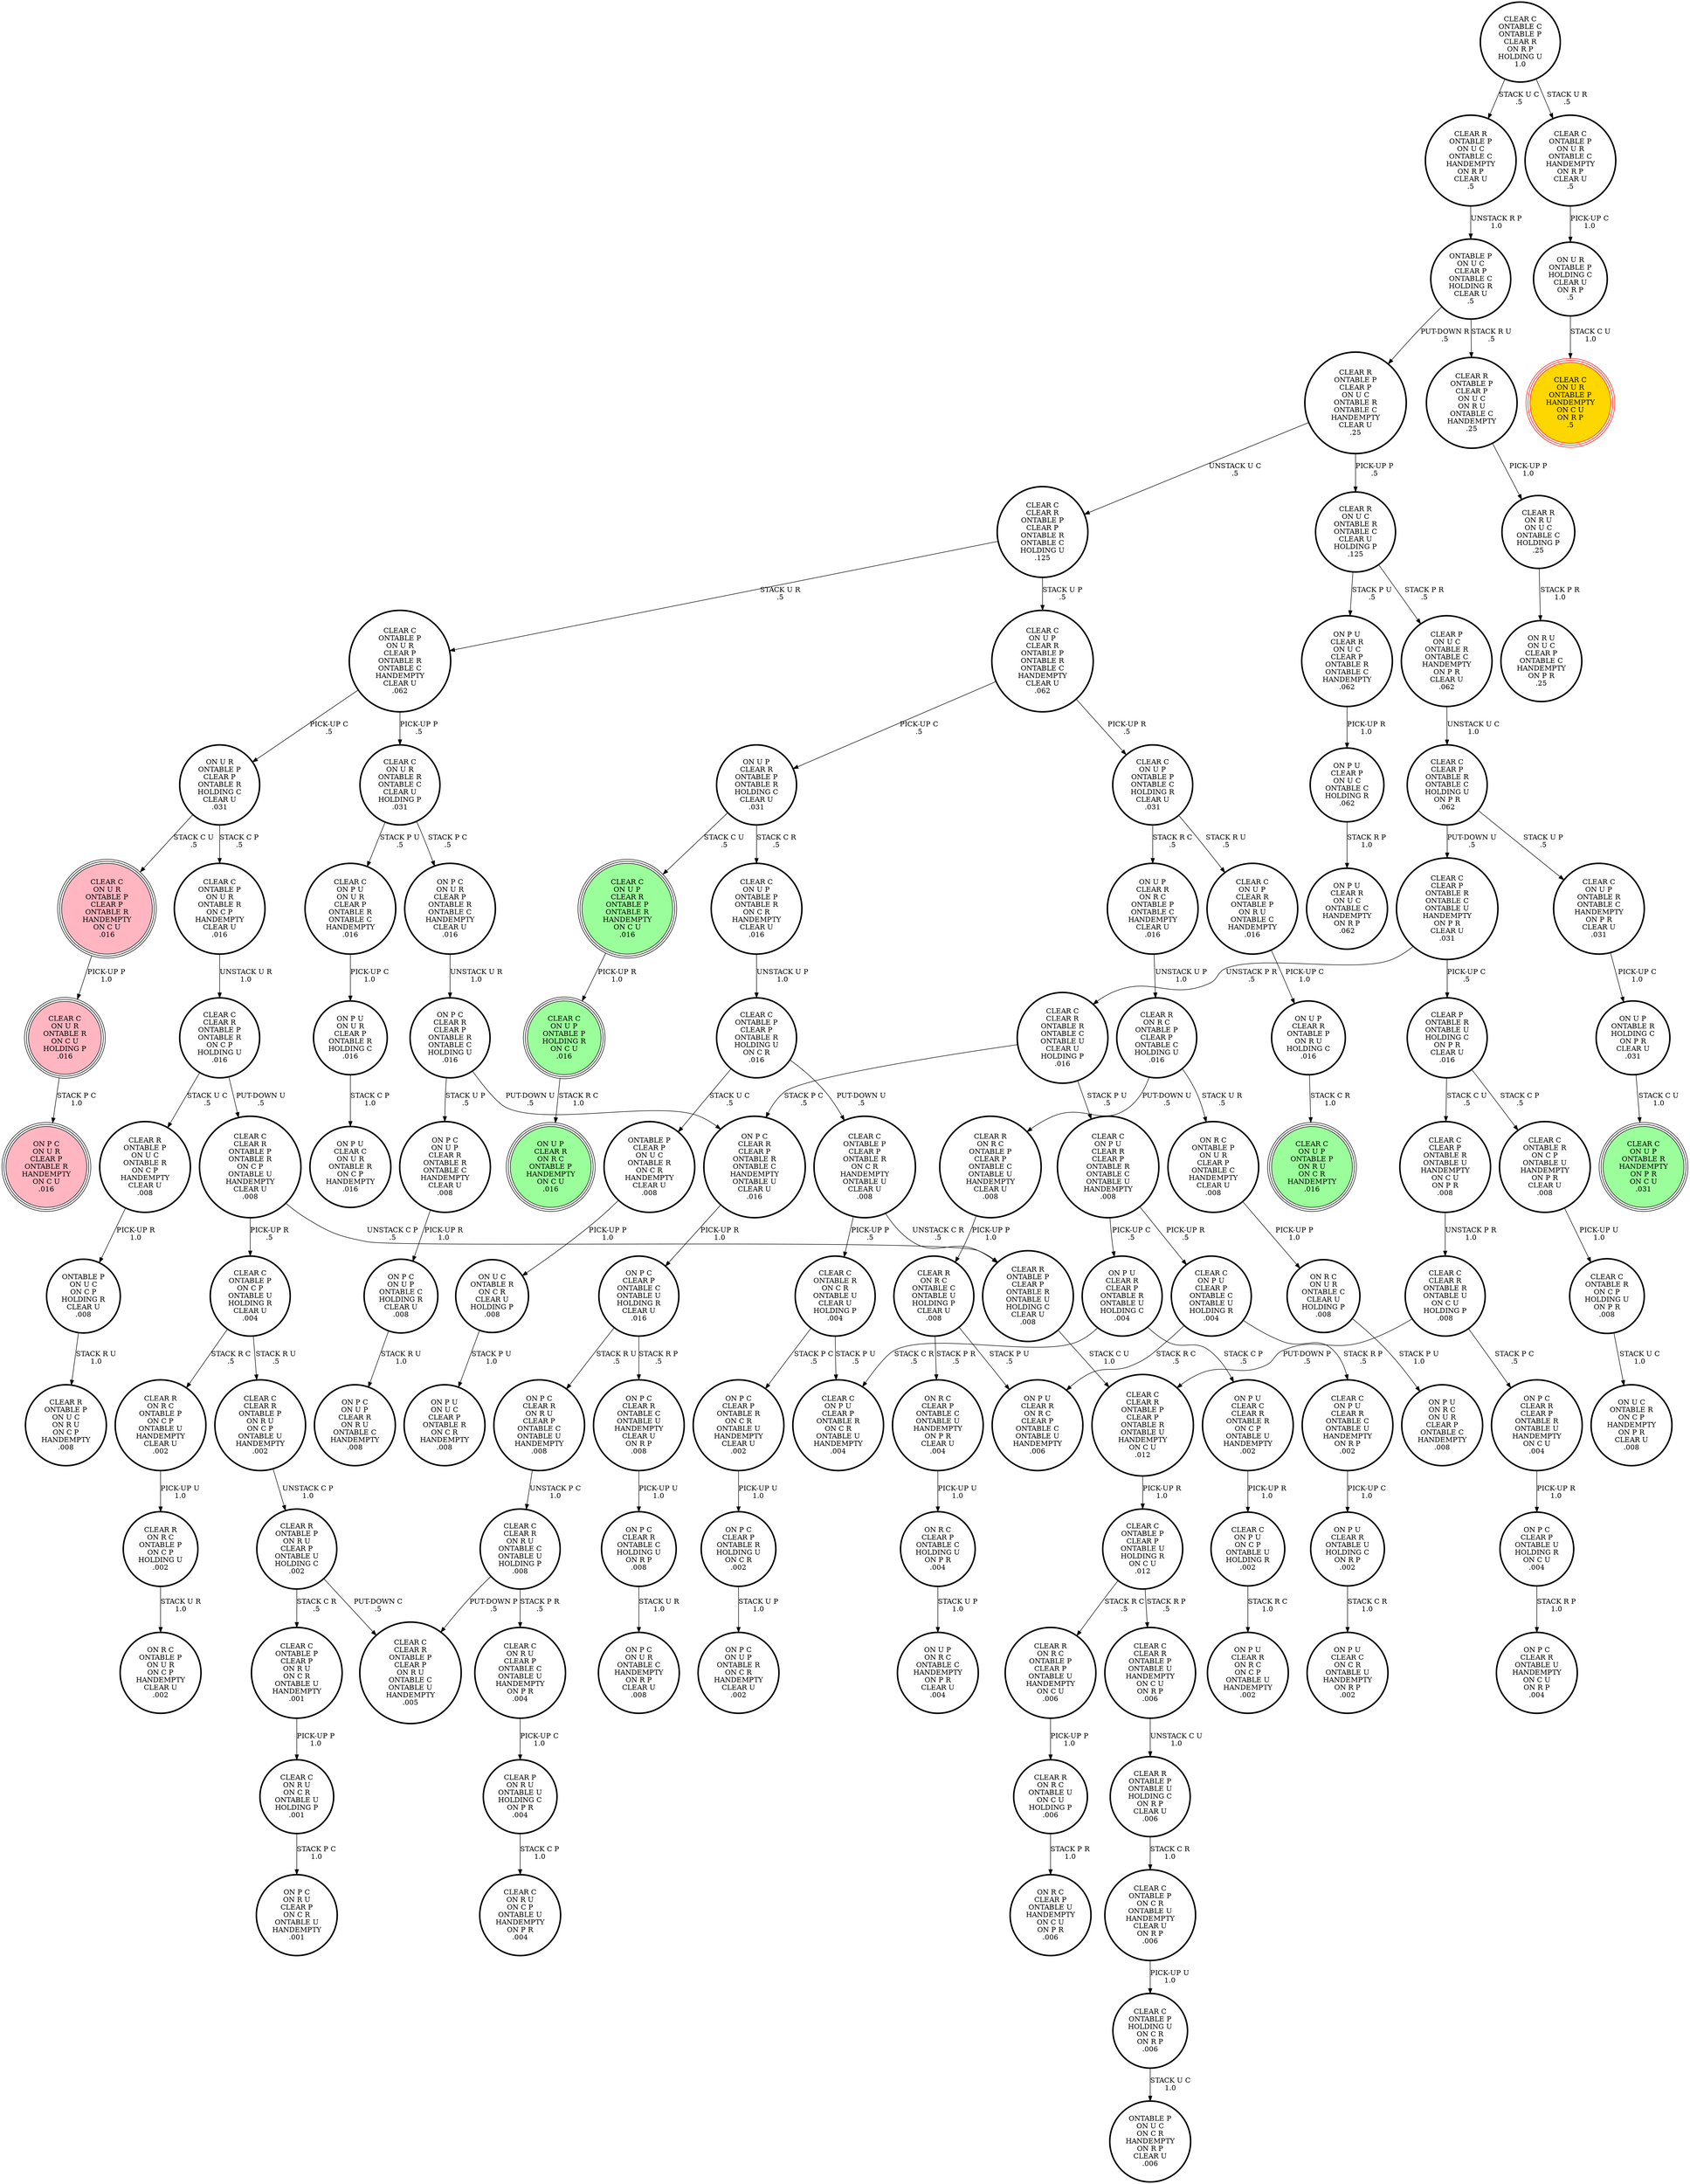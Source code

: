 digraph {
"CLEAR R\nONTABLE P\nON U C\nONTABLE C\nHANDEMPTY\nON R P\nCLEAR U\n.5\n" -> "ONTABLE P\nON U C\nCLEAR P\nONTABLE C\nHOLDING R\nCLEAR U\n.5\n"[label="UNSTACK R P\n1.0\n"];
"CLEAR R\nON U C\nONTABLE R\nONTABLE C\nCLEAR U\nHOLDING P\n.125\n" -> "CLEAR P\nON U C\nONTABLE R\nONTABLE C\nHANDEMPTY\nON P R\nCLEAR U\n.062\n"[label="STACK P R\n.5\n"];
"CLEAR R\nON U C\nONTABLE R\nONTABLE C\nCLEAR U\nHOLDING P\n.125\n" -> "ON P U\nCLEAR R\nON U C\nCLEAR P\nONTABLE R\nONTABLE C\nHANDEMPTY\n.062\n"[label="STACK P U\n.5\n"];
"CLEAR C\nON P U\nCLEAR R\nCLEAR P\nONTABLE R\nONTABLE C\nONTABLE U\nHANDEMPTY\n.008\n" -> "ON P U\nCLEAR R\nCLEAR P\nONTABLE R\nONTABLE U\nHOLDING C\n.004\n"[label="PICK-UP C\n.5\n"];
"CLEAR C\nON P U\nCLEAR R\nCLEAR P\nONTABLE R\nONTABLE C\nONTABLE U\nHANDEMPTY\n.008\n" -> "CLEAR C\nON P U\nCLEAR P\nONTABLE C\nONTABLE U\nHOLDING R\n.004\n"[label="PICK-UP R\n.5\n"];
"CLEAR C\nONTABLE C\nONTABLE P\nCLEAR R\nON R P\nHOLDING U\n1.0\n" -> "CLEAR R\nONTABLE P\nON U C\nONTABLE C\nHANDEMPTY\nON R P\nCLEAR U\n.5\n"[label="STACK U C\n.5\n"];
"CLEAR C\nONTABLE C\nONTABLE P\nCLEAR R\nON R P\nHOLDING U\n1.0\n" -> "CLEAR C\nONTABLE P\nON U R\nONTABLE C\nHANDEMPTY\nON R P\nCLEAR U\n.5\n"[label="STACK U R\n.5\n"];
"CLEAR C\nCLEAR R\nONTABLE P\nCLEAR P\nONTABLE R\nONTABLE U\nHANDEMPTY\nON C U\n.012\n" -> "CLEAR C\nONTABLE P\nCLEAR P\nONTABLE U\nHOLDING R\nON C U\n.012\n"[label="PICK-UP R\n1.0\n"];
"ON P C\nCLEAR P\nONTABLE U\nHOLDING R\nON C U\n.004\n" -> "ON P C\nCLEAR R\nONTABLE U\nHANDEMPTY\nON C U\nON R P\n.004\n"[label="STACK R P\n1.0\n"];
"CLEAR C\nCLEAR R\nONTABLE P\nON R U\nON C P\nONTABLE U\nHANDEMPTY\n.002\n" -> "CLEAR R\nONTABLE P\nON R U\nCLEAR P\nONTABLE U\nHOLDING C\n.002\n"[label="UNSTACK C P\n1.0\n"];
"CLEAR C\nCLEAR R\nONTABLE P\nONTABLE R\nON C P\nHOLDING U\n.016\n" -> "CLEAR R\nONTABLE P\nON U C\nONTABLE R\nON C P\nHANDEMPTY\nCLEAR U\n.008\n"[label="STACK U C\n.5\n"];
"CLEAR C\nCLEAR R\nONTABLE P\nONTABLE R\nON C P\nHOLDING U\n.016\n" -> "CLEAR C\nCLEAR R\nONTABLE P\nONTABLE R\nON C P\nONTABLE U\nHANDEMPTY\nCLEAR U\n.008\n"[label="PUT-DOWN U\n.5\n"];
"ON P C\nCLEAR R\nONTABLE C\nONTABLE U\nHANDEMPTY\nCLEAR U\nON R P\n.008\n" -> "ON P C\nCLEAR R\nONTABLE C\nHOLDING U\nON R P\n.008\n"[label="PICK-UP U\n1.0\n"];
"CLEAR C\nCLEAR P\nONTABLE R\nONTABLE C\nONTABLE U\nHANDEMPTY\nON P R\nCLEAR U\n.031\n" -> "CLEAR C\nCLEAR R\nONTABLE R\nONTABLE C\nONTABLE U\nCLEAR U\nHOLDING P\n.016\n"[label="UNSTACK P R\n.5\n"];
"CLEAR C\nCLEAR P\nONTABLE R\nONTABLE C\nONTABLE U\nHANDEMPTY\nON P R\nCLEAR U\n.031\n" -> "CLEAR P\nONTABLE R\nONTABLE U\nHOLDING C\nON P R\nCLEAR U\n.016\n"[label="PICK-UP C\n.5\n"];
"ON R C\nCLEAR P\nONTABLE C\nHOLDING U\nON P R\n.004\n" -> "ON U P\nON R C\nONTABLE C\nHANDEMPTY\nON P R\nCLEAR U\n.004\n"[label="STACK U P\n1.0\n"];
"CLEAR C\nONTABLE P\nCLEAR P\nONTABLE R\nON C R\nHANDEMPTY\nONTABLE U\nCLEAR U\n.008\n" -> "CLEAR C\nONTABLE R\nON C R\nONTABLE U\nCLEAR U\nHOLDING P\n.004\n"[label="PICK-UP P\n.5\n"];
"CLEAR C\nONTABLE P\nCLEAR P\nONTABLE R\nON C R\nHANDEMPTY\nONTABLE U\nCLEAR U\n.008\n" -> "CLEAR R\nONTABLE P\nCLEAR P\nONTABLE R\nONTABLE U\nHOLDING C\nCLEAR U\n.008\n"[label="UNSTACK C R\n.5\n"];
"CLEAR P\nONTABLE R\nONTABLE U\nHOLDING C\nON P R\nCLEAR U\n.016\n" -> "CLEAR C\nONTABLE R\nON C P\nONTABLE U\nHANDEMPTY\nON P R\nCLEAR U\n.008\n"[label="STACK C P\n.5\n"];
"CLEAR P\nONTABLE R\nONTABLE U\nHOLDING C\nON P R\nCLEAR U\n.016\n" -> "CLEAR C\nCLEAR P\nONTABLE R\nONTABLE U\nHANDEMPTY\nON C U\nON P R\n.008\n"[label="STACK C U\n.5\n"];
"CLEAR R\nON R U\nON U C\nONTABLE C\nHOLDING P\n.25\n" -> "ON R U\nON U C\nCLEAR P\nONTABLE C\nHANDEMPTY\nON P R\n.25\n"[label="STACK P R\n1.0\n"];
"CLEAR P\nON U C\nONTABLE R\nONTABLE C\nHANDEMPTY\nON P R\nCLEAR U\n.062\n" -> "CLEAR C\nCLEAR P\nONTABLE R\nONTABLE C\nHOLDING U\nON P R\n.062\n"[label="UNSTACK U C\n1.0\n"];
"ON P C\nON U P\nONTABLE C\nHOLDING R\nCLEAR U\n.008\n" -> "ON P C\nON U P\nCLEAR R\nON R U\nONTABLE C\nHANDEMPTY\n.008\n"[label="STACK R U\n1.0\n"];
"CLEAR R\nON R C\nONTABLE P\nON C P\nONTABLE U\nHANDEMPTY\nCLEAR U\n.002\n" -> "CLEAR R\nON R C\nONTABLE P\nON C P\nHOLDING U\n.002\n"[label="PICK-UP U\n1.0\n"];
"CLEAR C\nCLEAR R\nONTABLE R\nONTABLE C\nONTABLE U\nCLEAR U\nHOLDING P\n.016\n" -> "CLEAR C\nON P U\nCLEAR R\nCLEAR P\nONTABLE R\nONTABLE C\nONTABLE U\nHANDEMPTY\n.008\n"[label="STACK P U\n.5\n"];
"CLEAR C\nCLEAR R\nONTABLE R\nONTABLE C\nONTABLE U\nCLEAR U\nHOLDING P\n.016\n" -> "ON P C\nCLEAR R\nCLEAR P\nONTABLE R\nONTABLE C\nHANDEMPTY\nONTABLE U\nCLEAR U\n.016\n"[label="STACK P C\n.5\n"];
"ON U P\nCLEAR R\nONTABLE P\nON R U\nHOLDING C\n.016\n" -> "CLEAR C\nON U P\nONTABLE P\nON R U\nON C R\nHANDEMPTY\n.016\n"[label="STACK C R\n1.0\n"];
"CLEAR C\nON R U\nCLEAR P\nONTABLE C\nONTABLE U\nHANDEMPTY\nON P R\n.004\n" -> "CLEAR P\nON R U\nONTABLE U\nHOLDING C\nON P R\n.004\n"[label="PICK-UP C\n1.0\n"];
"CLEAR C\nCLEAR R\nONTABLE P\nONTABLE R\nON C P\nONTABLE U\nHANDEMPTY\nCLEAR U\n.008\n" -> "CLEAR R\nONTABLE P\nCLEAR P\nONTABLE R\nONTABLE U\nHOLDING C\nCLEAR U\n.008\n"[label="UNSTACK C P\n.5\n"];
"CLEAR C\nCLEAR R\nONTABLE P\nONTABLE R\nON C P\nONTABLE U\nHANDEMPTY\nCLEAR U\n.008\n" -> "CLEAR C\nONTABLE P\nON C P\nONTABLE U\nHOLDING R\nCLEAR U\n.004\n"[label="PICK-UP R\n.5\n"];
"CLEAR C\nON R U\nON C R\nONTABLE U\nHOLDING P\n.001\n" -> "ON P C\nON R U\nCLEAR P\nON C R\nONTABLE U\nHANDEMPTY\n.001\n"[label="STACK P C\n1.0\n"];
"CLEAR C\nON U P\nCLEAR R\nONTABLE P\nON R U\nONTABLE C\nHANDEMPTY\n.016\n" -> "ON U P\nCLEAR R\nONTABLE P\nON R U\nHOLDING C\n.016\n"[label="PICK-UP C\n1.0\n"];
"CLEAR R\nON R C\nONTABLE P\nON C P\nHOLDING U\n.002\n" -> "ON R C\nONTABLE P\nON U R\nON C P\nHANDEMPTY\nCLEAR U\n.002\n"[label="STACK U R\n1.0\n"];
"CLEAR C\nONTABLE P\nON U R\nONTABLE C\nHANDEMPTY\nON R P\nCLEAR U\n.5\n" -> "ON U R\nONTABLE P\nHOLDING C\nCLEAR U\nON R P\n.5\n"[label="PICK-UP C\n1.0\n"];
"CLEAR C\nCLEAR P\nONTABLE R\nONTABLE U\nHANDEMPTY\nON C U\nON P R\n.008\n" -> "CLEAR C\nCLEAR R\nONTABLE R\nONTABLE U\nON C U\nHOLDING P\n.008\n"[label="UNSTACK P R\n1.0\n"];
"ON P C\nCLEAR P\nONTABLE C\nONTABLE U\nHOLDING R\nCLEAR U\n.016\n" -> "ON P C\nCLEAR R\nON R U\nCLEAR P\nONTABLE C\nONTABLE U\nHANDEMPTY\n.008\n"[label="STACK R U\n.5\n"];
"ON P C\nCLEAR P\nONTABLE C\nONTABLE U\nHOLDING R\nCLEAR U\n.016\n" -> "ON P C\nCLEAR R\nONTABLE C\nONTABLE U\nHANDEMPTY\nCLEAR U\nON R P\n.008\n"[label="STACK R P\n.5\n"];
"ON U P\nCLEAR R\nON R C\nONTABLE P\nONTABLE C\nHANDEMPTY\nCLEAR U\n.016\n" -> "CLEAR R\nON R C\nONTABLE P\nCLEAR P\nONTABLE C\nHOLDING U\n.016\n"[label="UNSTACK U P\n1.0\n"];
"CLEAR R\nON R C\nONTABLE U\nON C U\nHOLDING P\n.006\n" -> "ON R C\nCLEAR P\nONTABLE U\nHANDEMPTY\nON C U\nON P R\n.006\n"[label="STACK P R\n1.0\n"];
"ON U P\nCLEAR R\nONTABLE P\nONTABLE R\nHOLDING C\nCLEAR U\n.031\n" -> "CLEAR C\nON U P\nONTABLE P\nONTABLE R\nON C R\nHANDEMPTY\nCLEAR U\n.016\n"[label="STACK C R\n.5\n"];
"ON U P\nCLEAR R\nONTABLE P\nONTABLE R\nHOLDING C\nCLEAR U\n.031\n" -> "CLEAR C\nON U P\nCLEAR R\nONTABLE P\nONTABLE R\nHANDEMPTY\nON C U\n.016\n"[label="STACK C U\n.5\n"];
"CLEAR C\nONTABLE P\nON C P\nONTABLE U\nHOLDING R\nCLEAR U\n.004\n" -> "CLEAR C\nCLEAR R\nONTABLE P\nON R U\nON C P\nONTABLE U\nHANDEMPTY\n.002\n"[label="STACK R U\n.5\n"];
"CLEAR C\nONTABLE P\nON C P\nONTABLE U\nHOLDING R\nCLEAR U\n.004\n" -> "CLEAR R\nON R C\nONTABLE P\nON C P\nONTABLE U\nHANDEMPTY\nCLEAR U\n.002\n"[label="STACK R C\n.5\n"];
"ON P C\nCLEAR P\nONTABLE R\nHOLDING U\nON C R\n.002\n" -> "ON P C\nON U P\nONTABLE R\nON C R\nHANDEMPTY\nCLEAR U\n.002\n"[label="STACK U P\n1.0\n"];
"CLEAR C\nON U P\nCLEAR R\nONTABLE P\nONTABLE R\nONTABLE C\nHANDEMPTY\nCLEAR U\n.062\n" -> "CLEAR C\nON U P\nONTABLE P\nONTABLE C\nHOLDING R\nCLEAR U\n.031\n"[label="PICK-UP R\n.5\n"];
"CLEAR C\nON U P\nCLEAR R\nONTABLE P\nONTABLE R\nONTABLE C\nHANDEMPTY\nCLEAR U\n.062\n" -> "ON U P\nCLEAR R\nONTABLE P\nONTABLE R\nHOLDING C\nCLEAR U\n.031\n"[label="PICK-UP C\n.5\n"];
"ON U R\nONTABLE P\nCLEAR P\nONTABLE R\nHOLDING C\nCLEAR U\n.031\n" -> "CLEAR C\nON U R\nONTABLE P\nCLEAR P\nONTABLE R\nHANDEMPTY\nON C U\n.016\n"[label="STACK C U\n.5\n"];
"ON U R\nONTABLE P\nCLEAR P\nONTABLE R\nHOLDING C\nCLEAR U\n.031\n" -> "CLEAR C\nONTABLE P\nON U R\nONTABLE R\nON C P\nHANDEMPTY\nCLEAR U\n.016\n"[label="STACK C P\n.5\n"];
"ON R C\nCLEAR P\nONTABLE C\nONTABLE U\nHANDEMPTY\nON P R\nCLEAR U\n.004\n" -> "ON R C\nCLEAR P\nONTABLE C\nHOLDING U\nON P R\n.004\n"[label="PICK-UP U\n1.0\n"];
"CLEAR C\nCLEAR R\nONTABLE P\nONTABLE U\nHANDEMPTY\nON C U\nON R P\n.006\n" -> "CLEAR R\nONTABLE P\nONTABLE U\nHOLDING C\nON R P\nCLEAR U\n.006\n"[label="UNSTACK C U\n1.0\n"];
"CLEAR C\nON P U\nON C P\nONTABLE U\nHOLDING R\n.002\n" -> "ON P U\nCLEAR R\nON R C\nON C P\nONTABLE U\nHANDEMPTY\n.002\n"[label="STACK R C\n1.0\n"];
"ON P U\nCLEAR C\nCLEAR R\nONTABLE R\nON C P\nONTABLE U\nHANDEMPTY\n.002\n" -> "CLEAR C\nON P U\nON C P\nONTABLE U\nHOLDING R\n.002\n"[label="PICK-UP R\n1.0\n"];
"CLEAR C\nONTABLE R\nON C P\nHOLDING U\nON P R\n.008\n" -> "ON U C\nONTABLE R\nON C P\nHANDEMPTY\nON P R\nCLEAR U\n.008\n"[label="STACK U C\n1.0\n"];
"ONTABLE P\nON U C\nCLEAR P\nONTABLE C\nHOLDING R\nCLEAR U\n.5\n" -> "CLEAR R\nONTABLE P\nCLEAR P\nON U C\nONTABLE R\nONTABLE C\nHANDEMPTY\nCLEAR U\n.25\n"[label="PUT-DOWN R\n.5\n"];
"ONTABLE P\nON U C\nCLEAR P\nONTABLE C\nHOLDING R\nCLEAR U\n.5\n" -> "CLEAR R\nONTABLE P\nCLEAR P\nON U C\nON R U\nONTABLE C\nHANDEMPTY\n.25\n"[label="STACK R U\n.5\n"];
"CLEAR C\nONTABLE R\nON C R\nONTABLE U\nCLEAR U\nHOLDING P\n.004\n" -> "CLEAR C\nON P U\nCLEAR P\nONTABLE R\nON C R\nONTABLE U\nHANDEMPTY\n.004\n"[label="STACK P U\n.5\n"];
"CLEAR C\nONTABLE R\nON C R\nONTABLE U\nCLEAR U\nHOLDING P\n.004\n" -> "ON P C\nCLEAR P\nONTABLE R\nON C R\nONTABLE U\nHANDEMPTY\nCLEAR U\n.002\n"[label="STACK P C\n.5\n"];
"CLEAR R\nON R C\nONTABLE P\nCLEAR P\nONTABLE C\nONTABLE U\nHANDEMPTY\nCLEAR U\n.008\n" -> "CLEAR R\nON R C\nONTABLE C\nONTABLE U\nHOLDING P\nCLEAR U\n.008\n"[label="PICK-UP P\n1.0\n"];
"CLEAR R\nONTABLE P\nCLEAR P\nON U C\nONTABLE R\nONTABLE C\nHANDEMPTY\nCLEAR U\n.25\n" -> "CLEAR R\nON U C\nONTABLE R\nONTABLE C\nCLEAR U\nHOLDING P\n.125\n"[label="PICK-UP P\n.5\n"];
"CLEAR R\nONTABLE P\nCLEAR P\nON U C\nONTABLE R\nONTABLE C\nHANDEMPTY\nCLEAR U\n.25\n" -> "CLEAR C\nCLEAR R\nONTABLE P\nCLEAR P\nONTABLE R\nONTABLE C\nHOLDING U\n.125\n"[label="UNSTACK U C\n.5\n"];
"ON P C\nON U R\nCLEAR P\nONTABLE R\nONTABLE C\nHANDEMPTY\nCLEAR U\n.016\n" -> "ON P C\nCLEAR R\nCLEAR P\nONTABLE R\nONTABLE C\nHOLDING U\n.016\n"[label="UNSTACK U R\n1.0\n"];
"CLEAR C\nON U P\nONTABLE P\nHOLDING R\nON C U\n.016\n" -> "ON U P\nCLEAR R\nON R C\nONTABLE P\nHANDEMPTY\nON C U\n.016\n"[label="STACK R C\n1.0\n"];
"CLEAR C\nON U P\nONTABLE P\nONTABLE C\nHOLDING R\nCLEAR U\n.031\n" -> "CLEAR C\nON U P\nCLEAR R\nONTABLE P\nON R U\nONTABLE C\nHANDEMPTY\n.016\n"[label="STACK R U\n.5\n"];
"CLEAR C\nON U P\nONTABLE P\nONTABLE C\nHOLDING R\nCLEAR U\n.031\n" -> "ON U P\nCLEAR R\nON R C\nONTABLE P\nONTABLE C\nHANDEMPTY\nCLEAR U\n.016\n"[label="STACK R C\n.5\n"];
"CLEAR C\nON U R\nONTABLE R\nONTABLE C\nCLEAR U\nHOLDING P\n.031\n" -> "CLEAR C\nON P U\nON U R\nCLEAR P\nONTABLE R\nONTABLE C\nHANDEMPTY\n.016\n"[label="STACK P U\n.5\n"];
"CLEAR C\nON U R\nONTABLE R\nONTABLE C\nCLEAR U\nHOLDING P\n.031\n" -> "ON P C\nON U R\nCLEAR P\nONTABLE R\nONTABLE C\nHANDEMPTY\nCLEAR U\n.016\n"[label="STACK P C\n.5\n"];
"ON P U\nCLEAR R\nONTABLE U\nHOLDING C\nON R P\n.002\n" -> "ON P U\nCLEAR C\nON C R\nONTABLE U\nHANDEMPTY\nON R P\n.002\n"[label="STACK C R\n1.0\n"];
"CLEAR C\nCLEAR R\nONTABLE R\nONTABLE U\nON C U\nHOLDING P\n.008\n" -> "CLEAR C\nCLEAR R\nONTABLE P\nCLEAR P\nONTABLE R\nONTABLE U\nHANDEMPTY\nON C U\n.012\n"[label="PUT-DOWN P\n.5\n"];
"CLEAR C\nCLEAR R\nONTABLE R\nONTABLE U\nON C U\nHOLDING P\n.008\n" -> "ON P C\nCLEAR R\nCLEAR P\nONTABLE R\nONTABLE U\nHANDEMPTY\nON C U\n.004\n"[label="STACK P C\n.5\n"];
"ON P C\nCLEAR R\nONTABLE C\nHOLDING U\nON R P\n.008\n" -> "ON P C\nON U R\nONTABLE C\nHANDEMPTY\nON R P\nCLEAR U\n.008\n"[label="STACK U R\n1.0\n"];
"CLEAR C\nONTABLE P\nHOLDING U\nON C R\nON R P\n.006\n" -> "ONTABLE P\nON U C\nON C R\nHANDEMPTY\nON R P\nCLEAR U\n.006\n"[label="STACK U C\n1.0\n"];
"CLEAR R\nONTABLE P\nCLEAR P\nONTABLE R\nONTABLE U\nHOLDING C\nCLEAR U\n.008\n" -> "CLEAR C\nCLEAR R\nONTABLE P\nCLEAR P\nONTABLE R\nONTABLE U\nHANDEMPTY\nON C U\n.012\n"[label="STACK C U\n1.0\n"];
"CLEAR C\nONTABLE P\nON U R\nONTABLE R\nON C P\nHANDEMPTY\nCLEAR U\n.016\n" -> "CLEAR C\nCLEAR R\nONTABLE P\nONTABLE R\nON C P\nHOLDING U\n.016\n"[label="UNSTACK U R\n1.0\n"];
"CLEAR C\nONTABLE R\nON C P\nONTABLE U\nHANDEMPTY\nON P R\nCLEAR U\n.008\n" -> "CLEAR C\nONTABLE R\nON C P\nHOLDING U\nON P R\n.008\n"[label="PICK-UP U\n1.0\n"];
"CLEAR C\nONTABLE P\nCLEAR P\nONTABLE R\nHOLDING U\nON C R\n.016\n" -> "ONTABLE P\nCLEAR P\nON U C\nONTABLE R\nON C R\nHANDEMPTY\nCLEAR U\n.008\n"[label="STACK U C\n.5\n"];
"CLEAR C\nONTABLE P\nCLEAR P\nONTABLE R\nHOLDING U\nON C R\n.016\n" -> "CLEAR C\nONTABLE P\nCLEAR P\nONTABLE R\nON C R\nHANDEMPTY\nONTABLE U\nCLEAR U\n.008\n"[label="PUT-DOWN U\n.5\n"];
"ON R C\nONTABLE P\nON U R\nCLEAR P\nONTABLE C\nHANDEMPTY\nCLEAR U\n.008\n" -> "ON R C\nON U R\nONTABLE C\nCLEAR U\nHOLDING P\n.008\n"[label="PICK-UP P\n1.0\n"];
"CLEAR R\nON R C\nONTABLE P\nCLEAR P\nONTABLE C\nHOLDING U\n.016\n" -> "CLEAR R\nON R C\nONTABLE P\nCLEAR P\nONTABLE C\nONTABLE U\nHANDEMPTY\nCLEAR U\n.008\n"[label="PUT-DOWN U\n.5\n"];
"CLEAR R\nON R C\nONTABLE P\nCLEAR P\nONTABLE C\nHOLDING U\n.016\n" -> "ON R C\nONTABLE P\nON U R\nCLEAR P\nONTABLE C\nHANDEMPTY\nCLEAR U\n.008\n"[label="STACK U R\n.5\n"];
"CLEAR P\nON R U\nONTABLE U\nHOLDING C\nON P R\n.004\n" -> "CLEAR C\nON R U\nON C P\nONTABLE U\nHANDEMPTY\nON P R\n.004\n"[label="STACK C P\n1.0\n"];
"CLEAR C\nCLEAR R\nONTABLE P\nCLEAR P\nONTABLE R\nONTABLE C\nHOLDING U\n.125\n" -> "CLEAR C\nONTABLE P\nON U R\nCLEAR P\nONTABLE R\nONTABLE C\nHANDEMPTY\nCLEAR U\n.062\n"[label="STACK U R\n.5\n"];
"CLEAR C\nCLEAR R\nONTABLE P\nCLEAR P\nONTABLE R\nONTABLE C\nHOLDING U\n.125\n" -> "CLEAR C\nON U P\nCLEAR R\nONTABLE P\nONTABLE R\nONTABLE C\nHANDEMPTY\nCLEAR U\n.062\n"[label="STACK U P\n.5\n"];
"CLEAR C\nCLEAR P\nONTABLE R\nONTABLE C\nHOLDING U\nON P R\n.062\n" -> "CLEAR C\nCLEAR P\nONTABLE R\nONTABLE C\nONTABLE U\nHANDEMPTY\nON P R\nCLEAR U\n.031\n"[label="PUT-DOWN U\n.5\n"];
"CLEAR C\nCLEAR P\nONTABLE R\nONTABLE C\nHOLDING U\nON P R\n.062\n" -> "CLEAR C\nON U P\nONTABLE R\nONTABLE C\nHANDEMPTY\nON P R\nCLEAR U\n.031\n"[label="STACK U P\n.5\n"];
"ON P U\nON U R\nCLEAR P\nONTABLE R\nHOLDING C\n.016\n" -> "ON P U\nCLEAR C\nON U R\nONTABLE R\nON C P\nHANDEMPTY\n.016\n"[label="STACK C P\n1.0\n"];
"CLEAR C\nON U P\nONTABLE P\nONTABLE R\nON C R\nHANDEMPTY\nCLEAR U\n.016\n" -> "CLEAR C\nONTABLE P\nCLEAR P\nONTABLE R\nHOLDING U\nON C R\n.016\n"[label="UNSTACK U P\n1.0\n"];
"ON P U\nCLEAR P\nON U C\nONTABLE C\nHOLDING R\n.062\n" -> "ON P U\nCLEAR R\nON U C\nONTABLE C\nHANDEMPTY\nON R P\n.062\n"[label="STACK R P\n1.0\n"];
"CLEAR C\nON P U\nON U R\nCLEAR P\nONTABLE R\nONTABLE C\nHANDEMPTY\n.016\n" -> "ON P U\nON U R\nCLEAR P\nONTABLE R\nHOLDING C\n.016\n"[label="PICK-UP C\n1.0\n"];
"CLEAR C\nON U P\nCLEAR R\nONTABLE P\nONTABLE R\nHANDEMPTY\nON C U\n.016\n" -> "CLEAR C\nON U P\nONTABLE P\nHOLDING R\nON C U\n.016\n"[label="PICK-UP R\n1.0\n"];
"CLEAR C\nONTABLE P\nCLEAR P\nONTABLE U\nHOLDING R\nON C U\n.012\n" -> "CLEAR C\nCLEAR R\nONTABLE P\nONTABLE U\nHANDEMPTY\nON C U\nON R P\n.006\n"[label="STACK R P\n.5\n"];
"CLEAR C\nONTABLE P\nCLEAR P\nONTABLE U\nHOLDING R\nON C U\n.012\n" -> "CLEAR R\nON R C\nONTABLE P\nCLEAR P\nONTABLE U\nHANDEMPTY\nON C U\n.006\n"[label="STACK R C\n.5\n"];
"CLEAR C\nON U R\nONTABLE P\nCLEAR P\nONTABLE R\nHANDEMPTY\nON C U\n.016\n" -> "CLEAR C\nON U R\nONTABLE R\nON C U\nHOLDING P\n.016\n"[label="PICK-UP P\n1.0\n"];
"CLEAR R\nONTABLE P\nON R U\nCLEAR P\nONTABLE U\nHOLDING C\n.002\n" -> "CLEAR C\nONTABLE P\nCLEAR P\nON R U\nON C R\nONTABLE U\nHANDEMPTY\n.001\n"[label="STACK C R\n.5\n"];
"CLEAR R\nONTABLE P\nON R U\nCLEAR P\nONTABLE U\nHOLDING C\n.002\n" -> "CLEAR C\nCLEAR R\nONTABLE P\nCLEAR P\nON R U\nONTABLE C\nONTABLE U\nHANDEMPTY\n.005\n"[label="PUT-DOWN C\n.5\n"];
"ON P C\nCLEAR R\nON R U\nCLEAR P\nONTABLE C\nONTABLE U\nHANDEMPTY\n.008\n" -> "CLEAR C\nCLEAR R\nON R U\nONTABLE C\nONTABLE U\nHOLDING P\n.008\n"[label="UNSTACK P C\n1.0\n"];
"CLEAR R\nON R C\nONTABLE C\nONTABLE U\nHOLDING P\nCLEAR U\n.008\n" -> "ON P U\nCLEAR R\nON R C\nCLEAR P\nONTABLE C\nONTABLE U\nHANDEMPTY\n.006\n"[label="STACK P U\n.5\n"];
"CLEAR R\nON R C\nONTABLE C\nONTABLE U\nHOLDING P\nCLEAR U\n.008\n" -> "ON R C\nCLEAR P\nONTABLE C\nONTABLE U\nHANDEMPTY\nON P R\nCLEAR U\n.004\n"[label="STACK P R\n.5\n"];
"CLEAR R\nONTABLE P\nCLEAR P\nON U C\nON R U\nONTABLE C\nHANDEMPTY\n.25\n" -> "CLEAR R\nON R U\nON U C\nONTABLE C\nHOLDING P\n.25\n"[label="PICK-UP P\n1.0\n"];
"CLEAR C\nON P U\nCLEAR P\nONTABLE C\nONTABLE U\nHOLDING R\n.004\n" -> "ON P U\nCLEAR R\nON R C\nCLEAR P\nONTABLE C\nONTABLE U\nHANDEMPTY\n.006\n"[label="STACK R C\n.5\n"];
"CLEAR C\nON P U\nCLEAR P\nONTABLE C\nONTABLE U\nHOLDING R\n.004\n" -> "CLEAR C\nON P U\nCLEAR R\nONTABLE C\nONTABLE U\nHANDEMPTY\nON R P\n.002\n"[label="STACK R P\n.5\n"];
"CLEAR C\nCLEAR R\nON R U\nONTABLE C\nONTABLE U\nHOLDING P\n.008\n" -> "CLEAR C\nCLEAR R\nONTABLE P\nCLEAR P\nON R U\nONTABLE C\nONTABLE U\nHANDEMPTY\n.005\n"[label="PUT-DOWN P\n.5\n"];
"CLEAR C\nCLEAR R\nON R U\nONTABLE C\nONTABLE U\nHOLDING P\n.008\n" -> "CLEAR C\nON R U\nCLEAR P\nONTABLE C\nONTABLE U\nHANDEMPTY\nON P R\n.004\n"[label="STACK P R\n.5\n"];
"ON P C\nON U P\nCLEAR R\nONTABLE R\nONTABLE C\nHANDEMPTY\nCLEAR U\n.008\n" -> "ON P C\nON U P\nONTABLE C\nHOLDING R\nCLEAR U\n.008\n"[label="PICK-UP R\n1.0\n"];
"ON P C\nCLEAR R\nCLEAR P\nONTABLE R\nONTABLE C\nHOLDING U\n.016\n" -> "ON P C\nON U P\nCLEAR R\nONTABLE R\nONTABLE C\nHANDEMPTY\nCLEAR U\n.008\n"[label="STACK U P\n.5\n"];
"ON P C\nCLEAR R\nCLEAR P\nONTABLE R\nONTABLE C\nHOLDING U\n.016\n" -> "ON P C\nCLEAR R\nCLEAR P\nONTABLE R\nONTABLE C\nHANDEMPTY\nONTABLE U\nCLEAR U\n.016\n"[label="PUT-DOWN U\n.5\n"];
"CLEAR C\nON P U\nCLEAR R\nONTABLE C\nONTABLE U\nHANDEMPTY\nON R P\n.002\n" -> "ON P U\nCLEAR R\nONTABLE U\nHOLDING C\nON R P\n.002\n"[label="PICK-UP C\n1.0\n"];
"ONTABLE P\nCLEAR P\nON U C\nONTABLE R\nON C R\nHANDEMPTY\nCLEAR U\n.008\n" -> "ON U C\nONTABLE R\nON C R\nCLEAR U\nHOLDING P\n.008\n"[label="PICK-UP P\n1.0\n"];
"CLEAR C\nON U R\nONTABLE R\nON C U\nHOLDING P\n.016\n" -> "ON P C\nON U R\nCLEAR P\nONTABLE R\nHANDEMPTY\nON C U\n.016\n"[label="STACK P C\n1.0\n"];
"ON P C\nCLEAR R\nCLEAR P\nONTABLE R\nONTABLE C\nHANDEMPTY\nONTABLE U\nCLEAR U\n.016\n" -> "ON P C\nCLEAR P\nONTABLE C\nONTABLE U\nHOLDING R\nCLEAR U\n.016\n"[label="PICK-UP R\n1.0\n"];
"CLEAR C\nONTABLE P\nON C R\nONTABLE U\nHANDEMPTY\nCLEAR U\nON R P\n.006\n" -> "CLEAR C\nONTABLE P\nHOLDING U\nON C R\nON R P\n.006\n"[label="PICK-UP U\n1.0\n"];
"CLEAR C\nONTABLE P\nON U R\nCLEAR P\nONTABLE R\nONTABLE C\nHANDEMPTY\nCLEAR U\n.062\n" -> "CLEAR C\nON U R\nONTABLE R\nONTABLE C\nCLEAR U\nHOLDING P\n.031\n"[label="PICK-UP P\n.5\n"];
"CLEAR C\nONTABLE P\nON U R\nCLEAR P\nONTABLE R\nONTABLE C\nHANDEMPTY\nCLEAR U\n.062\n" -> "ON U R\nONTABLE P\nCLEAR P\nONTABLE R\nHOLDING C\nCLEAR U\n.031\n"[label="PICK-UP C\n.5\n"];
"ON P U\nCLEAR R\nON U C\nCLEAR P\nONTABLE R\nONTABLE C\nHANDEMPTY\n.062\n" -> "ON P U\nCLEAR P\nON U C\nONTABLE C\nHOLDING R\n.062\n"[label="PICK-UP R\n1.0\n"];
"CLEAR R\nONTABLE P\nONTABLE U\nHOLDING C\nON R P\nCLEAR U\n.006\n" -> "CLEAR C\nONTABLE P\nON C R\nONTABLE U\nHANDEMPTY\nCLEAR U\nON R P\n.006\n"[label="STACK C R\n1.0\n"];
"ONTABLE P\nON U C\nON C P\nHOLDING R\nCLEAR U\n.008\n" -> "CLEAR R\nONTABLE P\nON U C\nON R U\nON C P\nHANDEMPTY\n.008\n"[label="STACK R U\n1.0\n"];
"ON U R\nONTABLE P\nHOLDING C\nCLEAR U\nON R P\n.5\n" -> "CLEAR C\nON U R\nONTABLE P\nHANDEMPTY\nON C U\nON R P\n.5\n"[label="STACK C U\n1.0\n"];
"ON P C\nCLEAR P\nONTABLE R\nON C R\nONTABLE U\nHANDEMPTY\nCLEAR U\n.002\n" -> "ON P C\nCLEAR P\nONTABLE R\nHOLDING U\nON C R\n.002\n"[label="PICK-UP U\n1.0\n"];
"CLEAR C\nON U P\nONTABLE R\nONTABLE C\nHANDEMPTY\nON P R\nCLEAR U\n.031\n" -> "ON U P\nONTABLE R\nHOLDING C\nON P R\nCLEAR U\n.031\n"[label="PICK-UP C\n1.0\n"];
"CLEAR R\nON R C\nONTABLE P\nCLEAR P\nONTABLE U\nHANDEMPTY\nON C U\n.006\n" -> "CLEAR R\nON R C\nONTABLE U\nON C U\nHOLDING P\n.006\n"[label="PICK-UP P\n1.0\n"];
"ON U P\nONTABLE R\nHOLDING C\nON P R\nCLEAR U\n.031\n" -> "CLEAR C\nON U P\nONTABLE R\nHANDEMPTY\nON P R\nON C U\n.031\n"[label="STACK C U\n1.0\n"];
"CLEAR R\nONTABLE P\nON U C\nONTABLE R\nON C P\nHANDEMPTY\nCLEAR U\n.008\n" -> "ONTABLE P\nON U C\nON C P\nHOLDING R\nCLEAR U\n.008\n"[label="PICK-UP R\n1.0\n"];
"CLEAR C\nONTABLE P\nCLEAR P\nON R U\nON C R\nONTABLE U\nHANDEMPTY\n.001\n" -> "CLEAR C\nON R U\nON C R\nONTABLE U\nHOLDING P\n.001\n"[label="PICK-UP P\n1.0\n"];
"ON U C\nONTABLE R\nON C R\nCLEAR U\nHOLDING P\n.008\n" -> "ON P U\nON U C\nCLEAR P\nONTABLE R\nON C R\nHANDEMPTY\n.008\n"[label="STACK P U\n1.0\n"];
"ON P U\nCLEAR R\nCLEAR P\nONTABLE R\nONTABLE U\nHOLDING C\n.004\n" -> "CLEAR C\nON P U\nCLEAR P\nONTABLE R\nON C R\nONTABLE U\nHANDEMPTY\n.004\n"[label="STACK C R\n.5\n"];
"ON P U\nCLEAR R\nCLEAR P\nONTABLE R\nONTABLE U\nHOLDING C\n.004\n" -> "ON P U\nCLEAR C\nCLEAR R\nONTABLE R\nON C P\nONTABLE U\nHANDEMPTY\n.002\n"[label="STACK C P\n.5\n"];
"ON P C\nCLEAR R\nCLEAR P\nONTABLE R\nONTABLE U\nHANDEMPTY\nON C U\n.004\n" -> "ON P C\nCLEAR P\nONTABLE U\nHOLDING R\nON C U\n.004\n"[label="PICK-UP R\n1.0\n"];
"ON R C\nON U R\nONTABLE C\nCLEAR U\nHOLDING P\n.008\n" -> "ON P U\nON R C\nON U R\nCLEAR P\nONTABLE C\nHANDEMPTY\n.008\n"[label="STACK P U\n1.0\n"];
"ON P U\nCLEAR R\nON R C\nON C P\nONTABLE U\nHANDEMPTY\n.002\n" [shape=circle, penwidth=3];
"ON R C\nONTABLE P\nON U R\nON C P\nHANDEMPTY\nCLEAR U\n.002\n" [shape=circle, penwidth=3];
"CLEAR C\nON U P\nONTABLE P\nON R U\nON C R\nHANDEMPTY\n.016\n" [shape=circle, style=filled, fillcolor=palegreen1, peripheries=3];
"ON U P\nCLEAR R\nON R C\nONTABLE P\nHANDEMPTY\nON C U\n.016\n" [shape=circle, style=filled, fillcolor=palegreen1, peripheries=3];
"ON P U\nCLEAR C\nON C R\nONTABLE U\nHANDEMPTY\nON R P\n.002\n" [shape=circle, penwidth=3];
"ON R U\nON U C\nCLEAR P\nONTABLE C\nHANDEMPTY\nON P R\n.25\n" [shape=circle, penwidth=3];
"ON U C\nONTABLE R\nON C P\nHANDEMPTY\nON P R\nCLEAR U\n.008\n" [shape=circle, penwidth=3];
"ON P U\nCLEAR R\nON R C\nCLEAR P\nONTABLE C\nONTABLE U\nHANDEMPTY\n.006\n" [shape=circle, penwidth=3];
"CLEAR C\nCLEAR R\nONTABLE P\nCLEAR P\nON R U\nONTABLE C\nONTABLE U\nHANDEMPTY\n.005\n" [shape=circle, penwidth=3];
"CLEAR C\nON R U\nON C P\nONTABLE U\nHANDEMPTY\nON P R\n.004\n" [shape=circle, penwidth=3];
"ON R C\nCLEAR P\nONTABLE U\nHANDEMPTY\nON C U\nON P R\n.006\n" [shape=circle, penwidth=3];
"CLEAR C\nON U R\nONTABLE P\nHANDEMPTY\nON C U\nON R P\n.5\n" [shape=circle, style=filled color=red, fillcolor=gold, peripheries=3];
"ON P C\nCLEAR R\nONTABLE U\nHANDEMPTY\nON C U\nON R P\n.004\n" [shape=circle, penwidth=3];
"ON P U\nON U C\nCLEAR P\nONTABLE R\nON C R\nHANDEMPTY\n.008\n" [shape=circle, penwidth=3];
"ON P C\nON U P\nONTABLE R\nON C R\nHANDEMPTY\nCLEAR U\n.002\n" [shape=circle, penwidth=3];
"ON P U\nCLEAR R\nON U C\nONTABLE C\nHANDEMPTY\nON R P\n.062\n" [shape=circle, penwidth=3];
"CLEAR C\nON U P\nONTABLE R\nHANDEMPTY\nON P R\nON C U\n.031\n" [shape=circle, style=filled, fillcolor=palegreen1, peripheries=3];
"ON P U\nON R C\nON U R\nCLEAR P\nONTABLE C\nHANDEMPTY\n.008\n" [shape=circle, penwidth=3];
"ON P C\nON R U\nCLEAR P\nON C R\nONTABLE U\nHANDEMPTY\n.001\n" [shape=circle, penwidth=3];
"ON P C\nON U P\nCLEAR R\nON R U\nONTABLE C\nHANDEMPTY\n.008\n" [shape=circle, penwidth=3];
"ON P U\nCLEAR C\nON U R\nONTABLE R\nON C P\nHANDEMPTY\n.016\n" [shape=circle, penwidth=3];
"ON U P\nON R C\nONTABLE C\nHANDEMPTY\nON P R\nCLEAR U\n.004\n" [shape=circle, penwidth=3];
"ONTABLE P\nON U C\nON C R\nHANDEMPTY\nON R P\nCLEAR U\n.006\n" [shape=circle, penwidth=3];
"ON P C\nON U R\nONTABLE C\nHANDEMPTY\nON R P\nCLEAR U\n.008\n" [shape=circle, penwidth=3];
"CLEAR C\nON P U\nCLEAR P\nONTABLE R\nON C R\nONTABLE U\nHANDEMPTY\n.004\n" [shape=circle, penwidth=3];
"ON P C\nON U R\nCLEAR P\nONTABLE R\nHANDEMPTY\nON C U\n.016\n" [shape=circle, style=filled, fillcolor=lightpink, peripheries=3];
"CLEAR R\nONTABLE P\nON U C\nON R U\nON C P\nHANDEMPTY\n.008\n" [shape=circle, penwidth=3];
"ON P U\nCLEAR R\nON R C\nON C P\nONTABLE U\nHANDEMPTY\n.002\n" [shape=circle, penwidth=3];
"ON R C\nONTABLE P\nON U R\nON C P\nHANDEMPTY\nCLEAR U\n.002\n" [shape=circle, penwidth=3];
"CLEAR R\nONTABLE P\nCLEAR P\nON U C\nONTABLE R\nONTABLE C\nHANDEMPTY\nCLEAR U\n.25\n" [shape=circle, penwidth=3];
"CLEAR C\nCLEAR P\nONTABLE R\nONTABLE C\nONTABLE U\nHANDEMPTY\nON P R\nCLEAR U\n.031\n" [shape=circle, penwidth=3];
"CLEAR C\nONTABLE P\nON C P\nONTABLE U\nHOLDING R\nCLEAR U\n.004\n" [shape=circle, penwidth=3];
"CLEAR C\nON U P\nONTABLE P\nON R U\nON C R\nHANDEMPTY\n.016\n" [shape=circle, style=filled, fillcolor=palegreen1, peripheries=3];
"CLEAR C\nONTABLE P\nCLEAR P\nONTABLE R\nHOLDING U\nON C R\n.016\n" [shape=circle, penwidth=3];
"ON P U\nCLEAR P\nON U C\nONTABLE C\nHOLDING R\n.062\n" [shape=circle, penwidth=3];
"ON P C\nCLEAR P\nONTABLE U\nHOLDING R\nON C U\n.004\n" [shape=circle, penwidth=3];
"ON R C\nCLEAR P\nONTABLE C\nONTABLE U\nHANDEMPTY\nON P R\nCLEAR U\n.004\n" [shape=circle, penwidth=3];
"ON U P\nCLEAR R\nON R C\nONTABLE P\nHANDEMPTY\nON C U\n.016\n" [shape=circle, style=filled, fillcolor=palegreen1, peripheries=3];
"ON P C\nON U P\nONTABLE C\nHOLDING R\nCLEAR U\n.008\n" [shape=circle, penwidth=3];
"ON P U\nCLEAR C\nON C R\nONTABLE U\nHANDEMPTY\nON R P\n.002\n" [shape=circle, penwidth=3];
"CLEAR C\nONTABLE R\nON C P\nHOLDING U\nON P R\n.008\n" [shape=circle, penwidth=3];
"CLEAR C\nON U P\nCLEAR R\nONTABLE P\nON R U\nONTABLE C\nHANDEMPTY\n.016\n" [shape=circle, penwidth=3];
"ON R C\nCLEAR P\nONTABLE C\nHOLDING U\nON P R\n.004\n" [shape=circle, penwidth=3];
"CLEAR C\nON U P\nONTABLE P\nHOLDING R\nON C U\n.016\n" [shape=circle, style=filled, fillcolor=palegreen1, peripheries=3];
"CLEAR C\nCLEAR R\nONTABLE P\nONTABLE R\nON C P\nHOLDING U\n.016\n" [shape=circle, penwidth=3];
"ON P C\nCLEAR R\nCLEAR P\nONTABLE R\nONTABLE U\nHANDEMPTY\nON C U\n.004\n" [shape=circle, penwidth=3];
"ON U R\nONTABLE P\nCLEAR P\nONTABLE R\nHOLDING C\nCLEAR U\n.031\n" [shape=circle, penwidth=3];
"CLEAR R\nON R C\nONTABLE P\nON C P\nONTABLE U\nHANDEMPTY\nCLEAR U\n.002\n" [shape=circle, penwidth=3];
"CLEAR R\nONTABLE P\nONTABLE U\nHOLDING C\nON R P\nCLEAR U\n.006\n" [shape=circle, penwidth=3];
"CLEAR C\nCLEAR R\nONTABLE P\nONTABLE U\nHANDEMPTY\nON C U\nON R P\n.006\n" [shape=circle, penwidth=3];
"ONTABLE P\nON U C\nON C P\nHOLDING R\nCLEAR U\n.008\n" [shape=circle, penwidth=3];
"CLEAR R\nON R U\nON U C\nONTABLE C\nHOLDING P\n.25\n" [shape=circle, penwidth=3];
"ON U C\nONTABLE R\nON C R\nCLEAR U\nHOLDING P\n.008\n" [shape=circle, penwidth=3];
"ON R U\nON U C\nCLEAR P\nONTABLE C\nHANDEMPTY\nON P R\n.25\n" [shape=circle, penwidth=3];
"CLEAR C\nON P U\nCLEAR P\nONTABLE C\nONTABLE U\nHOLDING R\n.004\n" [shape=circle, penwidth=3];
"CLEAR C\nON R U\nON C R\nONTABLE U\nHOLDING P\n.001\n" [shape=circle, penwidth=3];
"CLEAR C\nCLEAR R\nONTABLE R\nONTABLE C\nONTABLE U\nCLEAR U\nHOLDING P\n.016\n" [shape=circle, penwidth=3];
"ONTABLE P\nCLEAR P\nON U C\nONTABLE R\nON C R\nHANDEMPTY\nCLEAR U\n.008\n" [shape=circle, penwidth=3];
"CLEAR C\nONTABLE P\nON U R\nONTABLE C\nHANDEMPTY\nON R P\nCLEAR U\n.5\n" [shape=circle, penwidth=3];
"ON U C\nONTABLE R\nON C P\nHANDEMPTY\nON P R\nCLEAR U\n.008\n" [shape=circle, penwidth=3];
"CLEAR P\nONTABLE R\nONTABLE U\nHOLDING C\nON P R\nCLEAR U\n.016\n" [shape=circle, penwidth=3];
"ON P U\nCLEAR R\nON R C\nCLEAR P\nONTABLE C\nONTABLE U\nHANDEMPTY\n.006\n" [shape=circle, penwidth=3];
"ON P C\nCLEAR R\nCLEAR P\nONTABLE R\nONTABLE C\nHANDEMPTY\nONTABLE U\nCLEAR U\n.016\n" [shape=circle, penwidth=3];
"CLEAR R\nON R C\nONTABLE P\nCLEAR P\nONTABLE C\nONTABLE U\nHANDEMPTY\nCLEAR U\n.008\n" [shape=circle, penwidth=3];
"CLEAR C\nON P U\nCLEAR R\nCLEAR P\nONTABLE R\nONTABLE C\nONTABLE U\nHANDEMPTY\n.008\n" [shape=circle, penwidth=3];
"CLEAR C\nCLEAR R\nONTABLE P\nCLEAR P\nON R U\nONTABLE C\nONTABLE U\nHANDEMPTY\n.005\n" [shape=circle, penwidth=3];
"CLEAR C\nCLEAR R\nONTABLE R\nONTABLE U\nON C U\nHOLDING P\n.008\n" [shape=circle, penwidth=3];
"CLEAR C\nONTABLE P\nCLEAR P\nONTABLE R\nON C R\nHANDEMPTY\nONTABLE U\nCLEAR U\n.008\n" [shape=circle, penwidth=3];
"CLEAR R\nONTABLE P\nCLEAR P\nONTABLE R\nONTABLE U\nHOLDING C\nCLEAR U\n.008\n" [shape=circle, penwidth=3];
"CLEAR C\nON R U\nON C P\nONTABLE U\nHANDEMPTY\nON P R\n.004\n" [shape=circle, penwidth=3];
"ON R C\nON U R\nONTABLE C\nCLEAR U\nHOLDING P\n.008\n" [shape=circle, penwidth=3];
"CLEAR C\nONTABLE R\nON C R\nONTABLE U\nCLEAR U\nHOLDING P\n.004\n" [shape=circle, penwidth=3];
"CLEAR C\nONTABLE C\nONTABLE P\nCLEAR R\nON R P\nHOLDING U\n1.0\n" [shape=circle, penwidth=3];
"ON R C\nCLEAR P\nONTABLE U\nHANDEMPTY\nON C U\nON P R\n.006\n" [shape=circle, penwidth=3];
"CLEAR R\nON R C\nONTABLE P\nON C P\nHOLDING U\n.002\n" [shape=circle, penwidth=3];
"CLEAR C\nON P U\nON U R\nCLEAR P\nONTABLE R\nONTABLE C\nHANDEMPTY\n.016\n" [shape=circle, penwidth=3];
"CLEAR P\nON U C\nONTABLE R\nONTABLE C\nHANDEMPTY\nON P R\nCLEAR U\n.062\n" [shape=circle, penwidth=3];
"ON P C\nON U P\nCLEAR R\nONTABLE R\nONTABLE C\nHANDEMPTY\nCLEAR U\n.008\n" [shape=circle, penwidth=3];
"CLEAR C\nON P U\nCLEAR R\nONTABLE C\nONTABLE U\nHANDEMPTY\nON R P\n.002\n" [shape=circle, penwidth=3];
"CLEAR C\nON U R\nONTABLE P\nHANDEMPTY\nON C U\nON R P\n.5\n" [shape=circle, style=filled color=red, fillcolor=gold, peripheries=3];
"ON P C\nCLEAR R\nON R U\nCLEAR P\nONTABLE C\nONTABLE U\nHANDEMPTY\n.008\n" [shape=circle, penwidth=3];
"ON P C\nCLEAR R\nONTABLE U\nHANDEMPTY\nON C U\nON R P\n.004\n" [shape=circle, penwidth=3];
"CLEAR C\nONTABLE P\nHOLDING U\nON C R\nON R P\n.006\n" [shape=circle, penwidth=3];
"ON P C\nCLEAR R\nONTABLE C\nONTABLE U\nHANDEMPTY\nCLEAR U\nON R P\n.008\n" [shape=circle, penwidth=3];
"ON U P\nCLEAR R\nONTABLE P\nONTABLE R\nHOLDING C\nCLEAR U\n.031\n" [shape=circle, penwidth=3];
"CLEAR C\nONTABLE R\nON C P\nONTABLE U\nHANDEMPTY\nON P R\nCLEAR U\n.008\n" [shape=circle, penwidth=3];
"ON P U\nON U R\nCLEAR P\nONTABLE R\nHOLDING C\n.016\n" [shape=circle, penwidth=3];
"CLEAR R\nON U C\nONTABLE R\nONTABLE C\nCLEAR U\nHOLDING P\n.125\n" [shape=circle, penwidth=3];
"ON P U\nCLEAR R\nCLEAR P\nONTABLE R\nONTABLE U\nHOLDING C\n.004\n" [shape=circle, penwidth=3];
"CLEAR C\nCLEAR R\nONTABLE P\nON R U\nON C P\nONTABLE U\nHANDEMPTY\n.002\n" [shape=circle, penwidth=3];
"CLEAR C\nONTABLE P\nCLEAR P\nON R U\nON C R\nONTABLE U\nHANDEMPTY\n.001\n" [shape=circle, penwidth=3];
"ON P U\nON U C\nCLEAR P\nONTABLE R\nON C R\nHANDEMPTY\n.008\n" [shape=circle, penwidth=3];
"CLEAR C\nONTABLE P\nON U R\nCLEAR P\nONTABLE R\nONTABLE C\nHANDEMPTY\nCLEAR U\n.062\n" [shape=circle, penwidth=3];
"CLEAR C\nON P U\nON C P\nONTABLE U\nHOLDING R\n.002\n" [shape=circle, penwidth=3];
"CLEAR C\nCLEAR R\nONTABLE P\nONTABLE R\nON C P\nONTABLE U\nHANDEMPTY\nCLEAR U\n.008\n" [shape=circle, penwidth=3];
"CLEAR C\nONTABLE P\nCLEAR P\nONTABLE U\nHOLDING R\nON C U\n.012\n" [shape=circle, penwidth=3];
"CLEAR C\nON U R\nONTABLE P\nCLEAR P\nONTABLE R\nHANDEMPTY\nON C U\n.016\n" [shape=circle, style=filled, fillcolor=lightpink, peripheries=3];
"CLEAR C\nCLEAR R\nONTABLE P\nCLEAR P\nONTABLE R\nONTABLE U\nHANDEMPTY\nON C U\n.012\n" [shape=circle, penwidth=3];
"CLEAR C\nON U P\nONTABLE P\nONTABLE R\nON C R\nHANDEMPTY\nCLEAR U\n.016\n" [shape=circle, penwidth=3];
"ON P C\nON U P\nONTABLE R\nON C R\nHANDEMPTY\nCLEAR U\n.002\n" [shape=circle, penwidth=3];
"ON P C\nCLEAR R\nCLEAR P\nONTABLE R\nONTABLE C\nHOLDING U\n.016\n" [shape=circle, penwidth=3];
"ON P U\nCLEAR R\nON U C\nONTABLE C\nHANDEMPTY\nON R P\n.062\n" [shape=circle, penwidth=3];
"CLEAR C\nCLEAR P\nONTABLE R\nONTABLE C\nHOLDING U\nON P R\n.062\n" [shape=circle, penwidth=3];
"ON P C\nCLEAR P\nONTABLE C\nONTABLE U\nHOLDING R\nCLEAR U\n.016\n" [shape=circle, penwidth=3];
"CLEAR C\nON U P\nONTABLE R\nHANDEMPTY\nON P R\nON C U\n.031\n" [shape=circle, style=filled, fillcolor=palegreen1, peripheries=3];
"CLEAR P\nON R U\nONTABLE U\nHOLDING C\nON P R\n.004\n" [shape=circle, penwidth=3];
"ON U P\nONTABLE R\nHOLDING C\nON P R\nCLEAR U\n.031\n" [shape=circle, penwidth=3];
"ON P U\nON R C\nON U R\nCLEAR P\nONTABLE C\nHANDEMPTY\n.008\n" [shape=circle, penwidth=3];
"ON U P\nCLEAR R\nONTABLE P\nON R U\nHOLDING C\n.016\n" [shape=circle, penwidth=3];
"ON U P\nCLEAR R\nON R C\nONTABLE P\nONTABLE C\nHANDEMPTY\nCLEAR U\n.016\n" [shape=circle, penwidth=3];
"CLEAR C\nON U R\nONTABLE R\nONTABLE C\nCLEAR U\nHOLDING P\n.031\n" [shape=circle, penwidth=3];
"ON P C\nON R U\nCLEAR P\nON C R\nONTABLE U\nHANDEMPTY\n.001\n" [shape=circle, penwidth=3];
"ON P U\nCLEAR R\nONTABLE U\nHOLDING C\nON R P\n.002\n" [shape=circle, penwidth=3];
"CLEAR R\nON R C\nONTABLE P\nCLEAR P\nONTABLE C\nHOLDING U\n.016\n" [shape=circle, penwidth=3];
"CLEAR C\nON U P\nONTABLE P\nONTABLE C\nHOLDING R\nCLEAR U\n.031\n" [shape=circle, penwidth=3];
"ON P C\nCLEAR P\nONTABLE R\nHOLDING U\nON C R\n.002\n" [shape=circle, penwidth=3];
"ONTABLE P\nON U C\nCLEAR P\nONTABLE C\nHOLDING R\nCLEAR U\n.5\n" [shape=circle, penwidth=3];
"CLEAR R\nON R C\nONTABLE C\nONTABLE U\nHOLDING P\nCLEAR U\n.008\n" [shape=circle, penwidth=3];
"CLEAR C\nON R U\nCLEAR P\nONTABLE C\nONTABLE U\nHANDEMPTY\nON P R\n.004\n" [shape=circle, penwidth=3];
"CLEAR C\nON U P\nCLEAR R\nONTABLE P\nONTABLE R\nONTABLE C\nHANDEMPTY\nCLEAR U\n.062\n" [shape=circle, penwidth=3];
"ON P C\nON U P\nCLEAR R\nON R U\nONTABLE C\nHANDEMPTY\n.008\n" [shape=circle, penwidth=3];
"CLEAR C\nONTABLE P\nON U R\nONTABLE R\nON C P\nHANDEMPTY\nCLEAR U\n.016\n" [shape=circle, penwidth=3];
"CLEAR C\nON U P\nCLEAR R\nONTABLE P\nONTABLE R\nHANDEMPTY\nON C U\n.016\n" [shape=circle, style=filled, fillcolor=palegreen1, peripheries=3];
"ON P U\nCLEAR C\nON U R\nONTABLE R\nON C P\nHANDEMPTY\n.016\n" [shape=circle, penwidth=3];
"ON U P\nON R C\nONTABLE C\nHANDEMPTY\nON P R\nCLEAR U\n.004\n" [shape=circle, penwidth=3];
"CLEAR C\nCLEAR R\nON R U\nONTABLE C\nONTABLE U\nHOLDING P\n.008\n" [shape=circle, penwidth=3];
"CLEAR C\nONTABLE P\nON C R\nONTABLE U\nHANDEMPTY\nCLEAR U\nON R P\n.006\n" [shape=circle, penwidth=3];
"ON P C\nCLEAR R\nONTABLE C\nHOLDING U\nON R P\n.008\n" [shape=circle, penwidth=3];
"ON P C\nCLEAR P\nONTABLE R\nON C R\nONTABLE U\nHANDEMPTY\nCLEAR U\n.002\n" [shape=circle, penwidth=3];
"CLEAR R\nONTABLE P\nON U C\nONTABLE R\nON C P\nHANDEMPTY\nCLEAR U\n.008\n" [shape=circle, penwidth=3];
"ON P U\nCLEAR C\nCLEAR R\nONTABLE R\nON C P\nONTABLE U\nHANDEMPTY\n.002\n" [shape=circle, penwidth=3];
"ONTABLE P\nON U C\nON C R\nHANDEMPTY\nON R P\nCLEAR U\n.006\n" [shape=circle, penwidth=3];
"CLEAR R\nON R C\nONTABLE U\nON C U\nHOLDING P\n.006\n" [shape=circle, penwidth=3];
"ON P C\nON U R\nONTABLE C\nHANDEMPTY\nON R P\nCLEAR U\n.008\n" [shape=circle, penwidth=3];
"CLEAR R\nONTABLE P\nON U C\nONTABLE C\nHANDEMPTY\nON R P\nCLEAR U\n.5\n" [shape=circle, penwidth=3];
"CLEAR C\nON P U\nCLEAR P\nONTABLE R\nON C R\nONTABLE U\nHANDEMPTY\n.004\n" [shape=circle, penwidth=3];
"CLEAR R\nONTABLE P\nON R U\nCLEAR P\nONTABLE U\nHOLDING C\n.002\n" [shape=circle, penwidth=3];
"ON P U\nCLEAR R\nON U C\nCLEAR P\nONTABLE R\nONTABLE C\nHANDEMPTY\n.062\n" [shape=circle, penwidth=3];
"ON P C\nON U R\nCLEAR P\nONTABLE R\nHANDEMPTY\nON C U\n.016\n" [shape=circle, style=filled, fillcolor=lightpink, peripheries=3];
"ON U R\nONTABLE P\nHOLDING C\nCLEAR U\nON R P\n.5\n" [shape=circle, penwidth=3];
"ON P C\nON U R\nCLEAR P\nONTABLE R\nONTABLE C\nHANDEMPTY\nCLEAR U\n.016\n" [shape=circle, penwidth=3];
"CLEAR R\nONTABLE P\nCLEAR P\nON U C\nON R U\nONTABLE C\nHANDEMPTY\n.25\n" [shape=circle, penwidth=3];
"CLEAR C\nCLEAR R\nONTABLE P\nCLEAR P\nONTABLE R\nONTABLE C\nHOLDING U\n.125\n" [shape=circle, penwidth=3];
"CLEAR C\nON U P\nONTABLE R\nONTABLE C\nHANDEMPTY\nON P R\nCLEAR U\n.031\n" [shape=circle, penwidth=3];
"ON R C\nONTABLE P\nON U R\nCLEAR P\nONTABLE C\nHANDEMPTY\nCLEAR U\n.008\n" [shape=circle, penwidth=3];
"CLEAR R\nON R C\nONTABLE P\nCLEAR P\nONTABLE U\nHANDEMPTY\nON C U\n.006\n" [shape=circle, penwidth=3];
"CLEAR C\nCLEAR P\nONTABLE R\nONTABLE U\nHANDEMPTY\nON C U\nON P R\n.008\n" [shape=circle, penwidth=3];
"CLEAR R\nONTABLE P\nON U C\nON R U\nON C P\nHANDEMPTY\n.008\n" [shape=circle, penwidth=3];
"CLEAR C\nON U R\nONTABLE R\nON C U\nHOLDING P\n.016\n" [shape=circle, style=filled, fillcolor=lightpink, peripheries=3];
}

